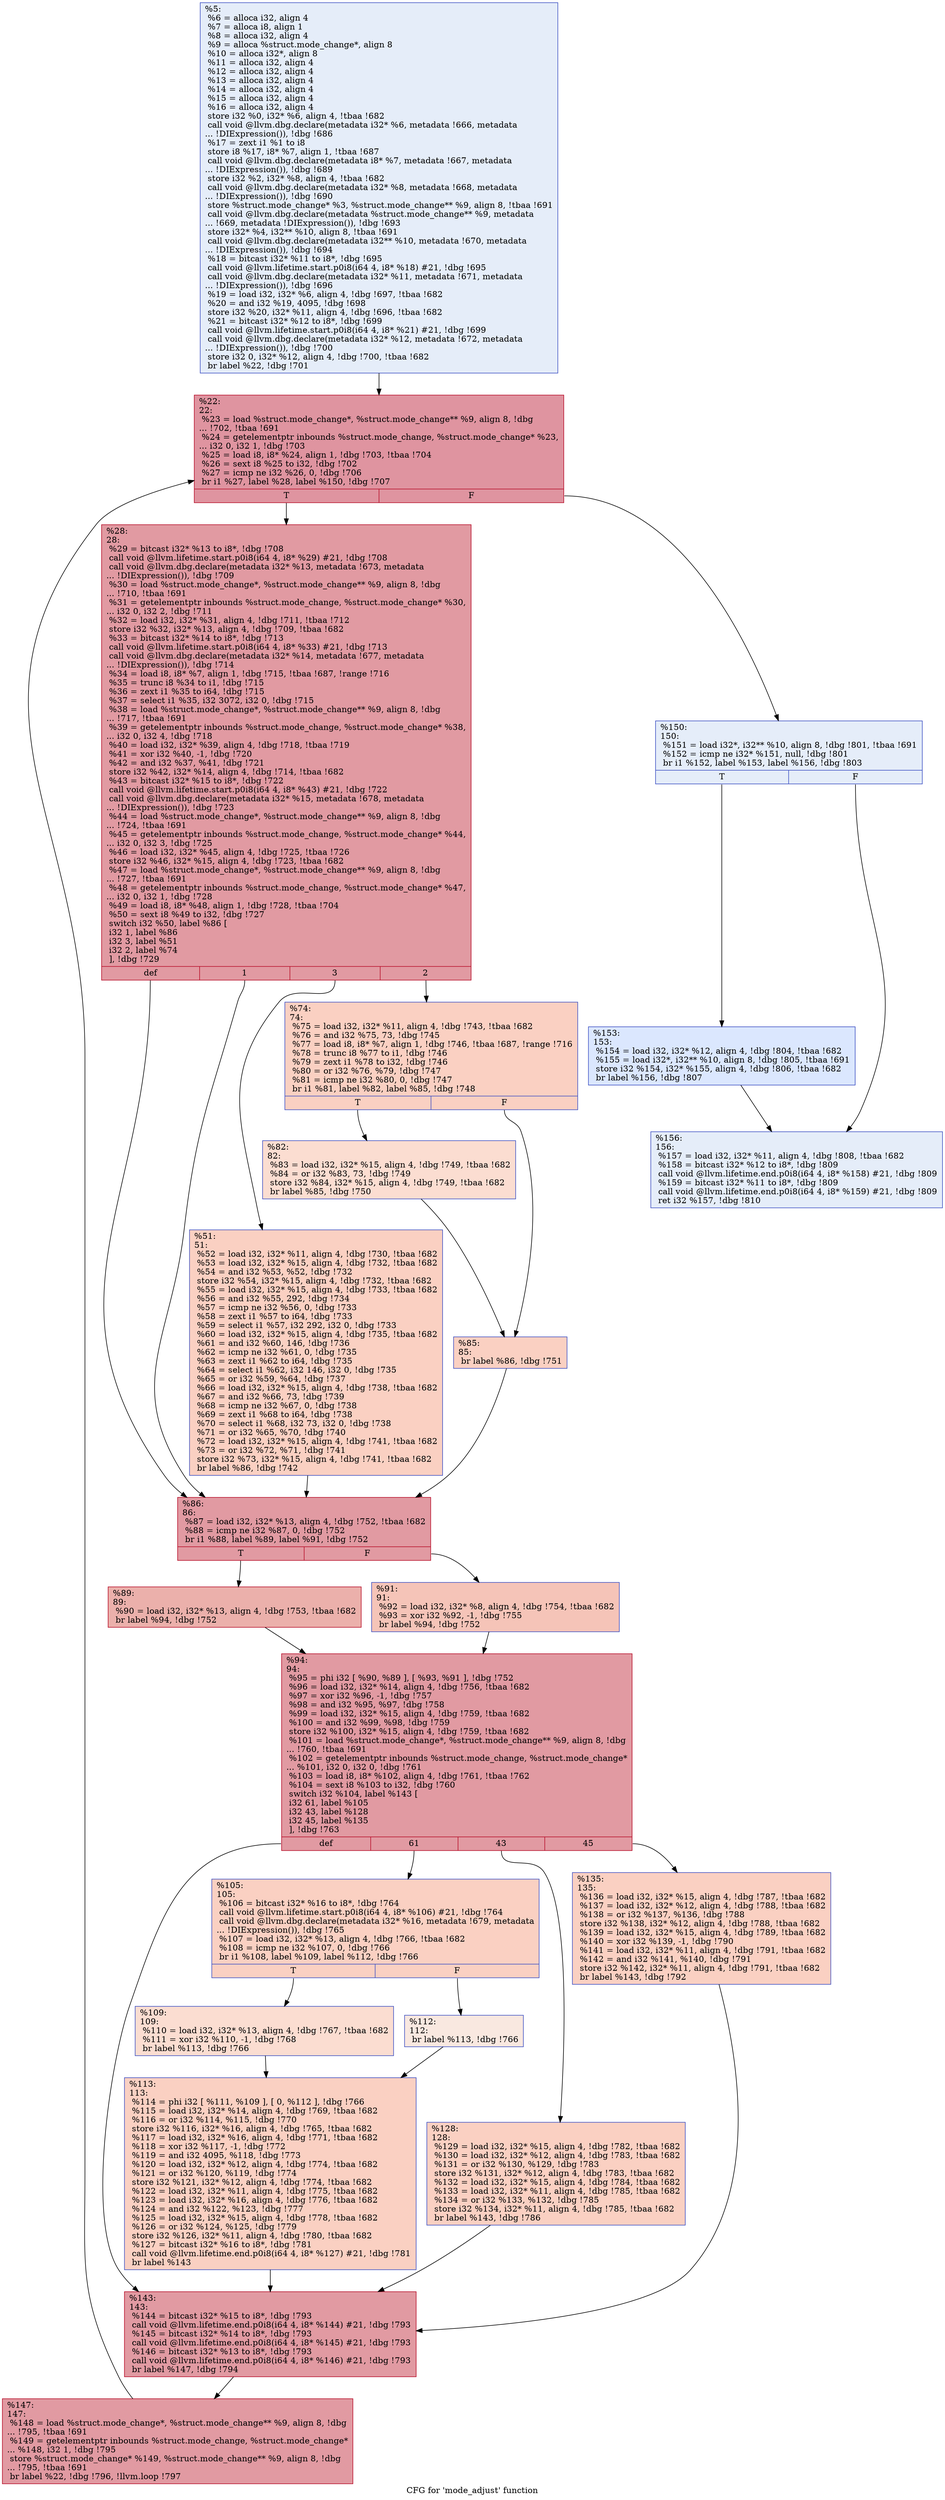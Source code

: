 digraph "CFG for 'mode_adjust' function" {
	label="CFG for 'mode_adjust' function";

	Node0x2598360 [shape=record,color="#3d50c3ff", style=filled, fillcolor="#c5d6f270",label="{%5:\l  %6 = alloca i32, align 4\l  %7 = alloca i8, align 1\l  %8 = alloca i32, align 4\l  %9 = alloca %struct.mode_change*, align 8\l  %10 = alloca i32*, align 8\l  %11 = alloca i32, align 4\l  %12 = alloca i32, align 4\l  %13 = alloca i32, align 4\l  %14 = alloca i32, align 4\l  %15 = alloca i32, align 4\l  %16 = alloca i32, align 4\l  store i32 %0, i32* %6, align 4, !tbaa !682\l  call void @llvm.dbg.declare(metadata i32* %6, metadata !666, metadata\l... !DIExpression()), !dbg !686\l  %17 = zext i1 %1 to i8\l  store i8 %17, i8* %7, align 1, !tbaa !687\l  call void @llvm.dbg.declare(metadata i8* %7, metadata !667, metadata\l... !DIExpression()), !dbg !689\l  store i32 %2, i32* %8, align 4, !tbaa !682\l  call void @llvm.dbg.declare(metadata i32* %8, metadata !668, metadata\l... !DIExpression()), !dbg !690\l  store %struct.mode_change* %3, %struct.mode_change** %9, align 8, !tbaa !691\l  call void @llvm.dbg.declare(metadata %struct.mode_change** %9, metadata\l... !669, metadata !DIExpression()), !dbg !693\l  store i32* %4, i32** %10, align 8, !tbaa !691\l  call void @llvm.dbg.declare(metadata i32** %10, metadata !670, metadata\l... !DIExpression()), !dbg !694\l  %18 = bitcast i32* %11 to i8*, !dbg !695\l  call void @llvm.lifetime.start.p0i8(i64 4, i8* %18) #21, !dbg !695\l  call void @llvm.dbg.declare(metadata i32* %11, metadata !671, metadata\l... !DIExpression()), !dbg !696\l  %19 = load i32, i32* %6, align 4, !dbg !697, !tbaa !682\l  %20 = and i32 %19, 4095, !dbg !698\l  store i32 %20, i32* %11, align 4, !dbg !696, !tbaa !682\l  %21 = bitcast i32* %12 to i8*, !dbg !699\l  call void @llvm.lifetime.start.p0i8(i64 4, i8* %21) #21, !dbg !699\l  call void @llvm.dbg.declare(metadata i32* %12, metadata !672, metadata\l... !DIExpression()), !dbg !700\l  store i32 0, i32* %12, align 4, !dbg !700, !tbaa !682\l  br label %22, !dbg !701\l}"];
	Node0x2598360 -> Node0x2549e00;
	Node0x2549e00 [shape=record,color="#b70d28ff", style=filled, fillcolor="#b70d2870",label="{%22:\l22:                                               \l  %23 = load %struct.mode_change*, %struct.mode_change** %9, align 8, !dbg\l... !702, !tbaa !691\l  %24 = getelementptr inbounds %struct.mode_change, %struct.mode_change* %23,\l... i32 0, i32 1, !dbg !703\l  %25 = load i8, i8* %24, align 1, !dbg !703, !tbaa !704\l  %26 = sext i8 %25 to i32, !dbg !702\l  %27 = icmp ne i32 %26, 0, !dbg !706\l  br i1 %27, label %28, label %150, !dbg !707\l|{<s0>T|<s1>F}}"];
	Node0x2549e00:s0 -> Node0x2549e50;
	Node0x2549e00:s1 -> Node0x25c98d0;
	Node0x2549e50 [shape=record,color="#b70d28ff", style=filled, fillcolor="#bb1b2c70",label="{%28:\l28:                                               \l  %29 = bitcast i32* %13 to i8*, !dbg !708\l  call void @llvm.lifetime.start.p0i8(i64 4, i8* %29) #21, !dbg !708\l  call void @llvm.dbg.declare(metadata i32* %13, metadata !673, metadata\l... !DIExpression()), !dbg !709\l  %30 = load %struct.mode_change*, %struct.mode_change** %9, align 8, !dbg\l... !710, !tbaa !691\l  %31 = getelementptr inbounds %struct.mode_change, %struct.mode_change* %30,\l... i32 0, i32 2, !dbg !711\l  %32 = load i32, i32* %31, align 4, !dbg !711, !tbaa !712\l  store i32 %32, i32* %13, align 4, !dbg !709, !tbaa !682\l  %33 = bitcast i32* %14 to i8*, !dbg !713\l  call void @llvm.lifetime.start.p0i8(i64 4, i8* %33) #21, !dbg !713\l  call void @llvm.dbg.declare(metadata i32* %14, metadata !677, metadata\l... !DIExpression()), !dbg !714\l  %34 = load i8, i8* %7, align 1, !dbg !715, !tbaa !687, !range !716\l  %35 = trunc i8 %34 to i1, !dbg !715\l  %36 = zext i1 %35 to i64, !dbg !715\l  %37 = select i1 %35, i32 3072, i32 0, !dbg !715\l  %38 = load %struct.mode_change*, %struct.mode_change** %9, align 8, !dbg\l... !717, !tbaa !691\l  %39 = getelementptr inbounds %struct.mode_change, %struct.mode_change* %38,\l... i32 0, i32 4, !dbg !718\l  %40 = load i32, i32* %39, align 4, !dbg !718, !tbaa !719\l  %41 = xor i32 %40, -1, !dbg !720\l  %42 = and i32 %37, %41, !dbg !721\l  store i32 %42, i32* %14, align 4, !dbg !714, !tbaa !682\l  %43 = bitcast i32* %15 to i8*, !dbg !722\l  call void @llvm.lifetime.start.p0i8(i64 4, i8* %43) #21, !dbg !722\l  call void @llvm.dbg.declare(metadata i32* %15, metadata !678, metadata\l... !DIExpression()), !dbg !723\l  %44 = load %struct.mode_change*, %struct.mode_change** %9, align 8, !dbg\l... !724, !tbaa !691\l  %45 = getelementptr inbounds %struct.mode_change, %struct.mode_change* %44,\l... i32 0, i32 3, !dbg !725\l  %46 = load i32, i32* %45, align 4, !dbg !725, !tbaa !726\l  store i32 %46, i32* %15, align 4, !dbg !723, !tbaa !682\l  %47 = load %struct.mode_change*, %struct.mode_change** %9, align 8, !dbg\l... !727, !tbaa !691\l  %48 = getelementptr inbounds %struct.mode_change, %struct.mode_change* %47,\l... i32 0, i32 1, !dbg !728\l  %49 = load i8, i8* %48, align 1, !dbg !728, !tbaa !704\l  %50 = sext i8 %49 to i32, !dbg !727\l  switch i32 %50, label %86 [\l    i32 1, label %86\l    i32 3, label %51\l    i32 2, label %74\l  ], !dbg !729\l|{<s0>def|<s1>1|<s2>3|<s3>2}}"];
	Node0x2549e50:s0 -> Node0x25c9510;
	Node0x2549e50:s1 -> Node0x25c9510;
	Node0x2549e50:s2 -> Node0x2549ea0;
	Node0x2549e50:s3 -> Node0x2549ef0;
	Node0x2549ea0 [shape=record,color="#3d50c3ff", style=filled, fillcolor="#f3947570",label="{%51:\l51:                                               \l  %52 = load i32, i32* %11, align 4, !dbg !730, !tbaa !682\l  %53 = load i32, i32* %15, align 4, !dbg !732, !tbaa !682\l  %54 = and i32 %53, %52, !dbg !732\l  store i32 %54, i32* %15, align 4, !dbg !732, !tbaa !682\l  %55 = load i32, i32* %15, align 4, !dbg !733, !tbaa !682\l  %56 = and i32 %55, 292, !dbg !734\l  %57 = icmp ne i32 %56, 0, !dbg !733\l  %58 = zext i1 %57 to i64, !dbg !733\l  %59 = select i1 %57, i32 292, i32 0, !dbg !733\l  %60 = load i32, i32* %15, align 4, !dbg !735, !tbaa !682\l  %61 = and i32 %60, 146, !dbg !736\l  %62 = icmp ne i32 %61, 0, !dbg !735\l  %63 = zext i1 %62 to i64, !dbg !735\l  %64 = select i1 %62, i32 146, i32 0, !dbg !735\l  %65 = or i32 %59, %64, !dbg !737\l  %66 = load i32, i32* %15, align 4, !dbg !738, !tbaa !682\l  %67 = and i32 %66, 73, !dbg !739\l  %68 = icmp ne i32 %67, 0, !dbg !738\l  %69 = zext i1 %68 to i64, !dbg !738\l  %70 = select i1 %68, i32 73, i32 0, !dbg !738\l  %71 = or i32 %65, %70, !dbg !740\l  %72 = load i32, i32* %15, align 4, !dbg !741, !tbaa !682\l  %73 = or i32 %72, %71, !dbg !741\l  store i32 %73, i32* %15, align 4, !dbg !741, !tbaa !682\l  br label %86, !dbg !742\l}"];
	Node0x2549ea0 -> Node0x25c9510;
	Node0x2549ef0 [shape=record,color="#3d50c3ff", style=filled, fillcolor="#f3947570",label="{%74:\l74:                                               \l  %75 = load i32, i32* %11, align 4, !dbg !743, !tbaa !682\l  %76 = and i32 %75, 73, !dbg !745\l  %77 = load i8, i8* %7, align 1, !dbg !746, !tbaa !687, !range !716\l  %78 = trunc i8 %77 to i1, !dbg !746\l  %79 = zext i1 %78 to i32, !dbg !746\l  %80 = or i32 %76, %79, !dbg !747\l  %81 = icmp ne i32 %80, 0, !dbg !747\l  br i1 %81, label %82, label %85, !dbg !748\l|{<s0>T|<s1>F}}"];
	Node0x2549ef0:s0 -> Node0x2549f40;
	Node0x2549ef0:s1 -> Node0x25c94c0;
	Node0x2549f40 [shape=record,color="#3d50c3ff", style=filled, fillcolor="#f7b39670",label="{%82:\l82:                                               \l  %83 = load i32, i32* %15, align 4, !dbg !749, !tbaa !682\l  %84 = or i32 %83, 73, !dbg !749\l  store i32 %84, i32* %15, align 4, !dbg !749, !tbaa !682\l  br label %85, !dbg !750\l}"];
	Node0x2549f40 -> Node0x25c94c0;
	Node0x25c94c0 [shape=record,color="#3d50c3ff", style=filled, fillcolor="#f3947570",label="{%85:\l85:                                               \l  br label %86, !dbg !751\l}"];
	Node0x25c94c0 -> Node0x25c9510;
	Node0x25c9510 [shape=record,color="#b70d28ff", style=filled, fillcolor="#bb1b2c70",label="{%86:\l86:                                               \l  %87 = load i32, i32* %13, align 4, !dbg !752, !tbaa !682\l  %88 = icmp ne i32 %87, 0, !dbg !752\l  br i1 %88, label %89, label %91, !dbg !752\l|{<s0>T|<s1>F}}"];
	Node0x25c9510:s0 -> Node0x25c9560;
	Node0x25c9510:s1 -> Node0x25c95b0;
	Node0x25c9560 [shape=record,color="#b70d28ff", style=filled, fillcolor="#d24b4070",label="{%89:\l89:                                               \l  %90 = load i32, i32* %13, align 4, !dbg !753, !tbaa !682\l  br label %94, !dbg !752\l}"];
	Node0x25c9560 -> Node0x25c9600;
	Node0x25c95b0 [shape=record,color="#3d50c3ff", style=filled, fillcolor="#e97a5f70",label="{%91:\l91:                                               \l  %92 = load i32, i32* %8, align 4, !dbg !754, !tbaa !682\l  %93 = xor i32 %92, -1, !dbg !755\l  br label %94, !dbg !752\l}"];
	Node0x25c95b0 -> Node0x25c9600;
	Node0x25c9600 [shape=record,color="#b70d28ff", style=filled, fillcolor="#bb1b2c70",label="{%94:\l94:                                               \l  %95 = phi i32 [ %90, %89 ], [ %93, %91 ], !dbg !752\l  %96 = load i32, i32* %14, align 4, !dbg !756, !tbaa !682\l  %97 = xor i32 %96, -1, !dbg !757\l  %98 = and i32 %95, %97, !dbg !758\l  %99 = load i32, i32* %15, align 4, !dbg !759, !tbaa !682\l  %100 = and i32 %99, %98, !dbg !759\l  store i32 %100, i32* %15, align 4, !dbg !759, !tbaa !682\l  %101 = load %struct.mode_change*, %struct.mode_change** %9, align 8, !dbg\l... !760, !tbaa !691\l  %102 = getelementptr inbounds %struct.mode_change, %struct.mode_change*\l... %101, i32 0, i32 0, !dbg !761\l  %103 = load i8, i8* %102, align 4, !dbg !761, !tbaa !762\l  %104 = sext i8 %103 to i32, !dbg !760\l  switch i32 %104, label %143 [\l    i32 61, label %105\l    i32 43, label %128\l    i32 45, label %135\l  ], !dbg !763\l|{<s0>def|<s1>61|<s2>43|<s3>45}}"];
	Node0x25c9600:s0 -> Node0x25c9830;
	Node0x25c9600:s1 -> Node0x25c9650;
	Node0x25c9600:s2 -> Node0x25c9790;
	Node0x25c9600:s3 -> Node0x25c97e0;
	Node0x25c9650 [shape=record,color="#3d50c3ff", style=filled, fillcolor="#f3947570",label="{%105:\l105:                                              \l  %106 = bitcast i32* %16 to i8*, !dbg !764\l  call void @llvm.lifetime.start.p0i8(i64 4, i8* %106) #21, !dbg !764\l  call void @llvm.dbg.declare(metadata i32* %16, metadata !679, metadata\l... !DIExpression()), !dbg !765\l  %107 = load i32, i32* %13, align 4, !dbg !766, !tbaa !682\l  %108 = icmp ne i32 %107, 0, !dbg !766\l  br i1 %108, label %109, label %112, !dbg !766\l|{<s0>T|<s1>F}}"];
	Node0x25c9650:s0 -> Node0x25c96a0;
	Node0x25c9650:s1 -> Node0x25c96f0;
	Node0x25c96a0 [shape=record,color="#3d50c3ff", style=filled, fillcolor="#f7b39670",label="{%109:\l109:                                              \l  %110 = load i32, i32* %13, align 4, !dbg !767, !tbaa !682\l  %111 = xor i32 %110, -1, !dbg !768\l  br label %113, !dbg !766\l}"];
	Node0x25c96a0 -> Node0x25c9740;
	Node0x25c96f0 [shape=record,color="#3d50c3ff", style=filled, fillcolor="#f1ccb870",label="{%112:\l112:                                              \l  br label %113, !dbg !766\l}"];
	Node0x25c96f0 -> Node0x25c9740;
	Node0x25c9740 [shape=record,color="#3d50c3ff", style=filled, fillcolor="#f3947570",label="{%113:\l113:                                              \l  %114 = phi i32 [ %111, %109 ], [ 0, %112 ], !dbg !766\l  %115 = load i32, i32* %14, align 4, !dbg !769, !tbaa !682\l  %116 = or i32 %114, %115, !dbg !770\l  store i32 %116, i32* %16, align 4, !dbg !765, !tbaa !682\l  %117 = load i32, i32* %16, align 4, !dbg !771, !tbaa !682\l  %118 = xor i32 %117, -1, !dbg !772\l  %119 = and i32 4095, %118, !dbg !773\l  %120 = load i32, i32* %12, align 4, !dbg !774, !tbaa !682\l  %121 = or i32 %120, %119, !dbg !774\l  store i32 %121, i32* %12, align 4, !dbg !774, !tbaa !682\l  %122 = load i32, i32* %11, align 4, !dbg !775, !tbaa !682\l  %123 = load i32, i32* %16, align 4, !dbg !776, !tbaa !682\l  %124 = and i32 %122, %123, !dbg !777\l  %125 = load i32, i32* %15, align 4, !dbg !778, !tbaa !682\l  %126 = or i32 %124, %125, !dbg !779\l  store i32 %126, i32* %11, align 4, !dbg !780, !tbaa !682\l  %127 = bitcast i32* %16 to i8*, !dbg !781\l  call void @llvm.lifetime.end.p0i8(i64 4, i8* %127) #21, !dbg !781\l  br label %143\l}"];
	Node0x25c9740 -> Node0x25c9830;
	Node0x25c9790 [shape=record,color="#3d50c3ff", style=filled, fillcolor="#f3947570",label="{%128:\l128:                                              \l  %129 = load i32, i32* %15, align 4, !dbg !782, !tbaa !682\l  %130 = load i32, i32* %12, align 4, !dbg !783, !tbaa !682\l  %131 = or i32 %130, %129, !dbg !783\l  store i32 %131, i32* %12, align 4, !dbg !783, !tbaa !682\l  %132 = load i32, i32* %15, align 4, !dbg !784, !tbaa !682\l  %133 = load i32, i32* %11, align 4, !dbg !785, !tbaa !682\l  %134 = or i32 %133, %132, !dbg !785\l  store i32 %134, i32* %11, align 4, !dbg !785, !tbaa !682\l  br label %143, !dbg !786\l}"];
	Node0x25c9790 -> Node0x25c9830;
	Node0x25c97e0 [shape=record,color="#3d50c3ff", style=filled, fillcolor="#f3947570",label="{%135:\l135:                                              \l  %136 = load i32, i32* %15, align 4, !dbg !787, !tbaa !682\l  %137 = load i32, i32* %12, align 4, !dbg !788, !tbaa !682\l  %138 = or i32 %137, %136, !dbg !788\l  store i32 %138, i32* %12, align 4, !dbg !788, !tbaa !682\l  %139 = load i32, i32* %15, align 4, !dbg !789, !tbaa !682\l  %140 = xor i32 %139, -1, !dbg !790\l  %141 = load i32, i32* %11, align 4, !dbg !791, !tbaa !682\l  %142 = and i32 %141, %140, !dbg !791\l  store i32 %142, i32* %11, align 4, !dbg !791, !tbaa !682\l  br label %143, !dbg !792\l}"];
	Node0x25c97e0 -> Node0x25c9830;
	Node0x25c9830 [shape=record,color="#b70d28ff", style=filled, fillcolor="#bb1b2c70",label="{%143:\l143:                                              \l  %144 = bitcast i32* %15 to i8*, !dbg !793\l  call void @llvm.lifetime.end.p0i8(i64 4, i8* %144) #21, !dbg !793\l  %145 = bitcast i32* %14 to i8*, !dbg !793\l  call void @llvm.lifetime.end.p0i8(i64 4, i8* %145) #21, !dbg !793\l  %146 = bitcast i32* %13 to i8*, !dbg !793\l  call void @llvm.lifetime.end.p0i8(i64 4, i8* %146) #21, !dbg !793\l  br label %147, !dbg !794\l}"];
	Node0x25c9830 -> Node0x25c9880;
	Node0x25c9880 [shape=record,color="#b70d28ff", style=filled, fillcolor="#bb1b2c70",label="{%147:\l147:                                              \l  %148 = load %struct.mode_change*, %struct.mode_change** %9, align 8, !dbg\l... !795, !tbaa !691\l  %149 = getelementptr inbounds %struct.mode_change, %struct.mode_change*\l... %148, i32 1, !dbg !795\l  store %struct.mode_change* %149, %struct.mode_change** %9, align 8, !dbg\l... !795, !tbaa !691\l  br label %22, !dbg !796, !llvm.loop !797\l}"];
	Node0x25c9880 -> Node0x2549e00;
	Node0x25c98d0 [shape=record,color="#3d50c3ff", style=filled, fillcolor="#c5d6f270",label="{%150:\l150:                                              \l  %151 = load i32*, i32** %10, align 8, !dbg !801, !tbaa !691\l  %152 = icmp ne i32* %151, null, !dbg !801\l  br i1 %152, label %153, label %156, !dbg !803\l|{<s0>T|<s1>F}}"];
	Node0x25c98d0:s0 -> Node0x25c9920;
	Node0x25c98d0:s1 -> Node0x25c9970;
	Node0x25c9920 [shape=record,color="#3d50c3ff", style=filled, fillcolor="#aec9fc70",label="{%153:\l153:                                              \l  %154 = load i32, i32* %12, align 4, !dbg !804, !tbaa !682\l  %155 = load i32*, i32** %10, align 8, !dbg !805, !tbaa !691\l  store i32 %154, i32* %155, align 4, !dbg !806, !tbaa !682\l  br label %156, !dbg !807\l}"];
	Node0x25c9920 -> Node0x25c9970;
	Node0x25c9970 [shape=record,color="#3d50c3ff", style=filled, fillcolor="#c5d6f270",label="{%156:\l156:                                              \l  %157 = load i32, i32* %11, align 4, !dbg !808, !tbaa !682\l  %158 = bitcast i32* %12 to i8*, !dbg !809\l  call void @llvm.lifetime.end.p0i8(i64 4, i8* %158) #21, !dbg !809\l  %159 = bitcast i32* %11 to i8*, !dbg !809\l  call void @llvm.lifetime.end.p0i8(i64 4, i8* %159) #21, !dbg !809\l  ret i32 %157, !dbg !810\l}"];
}
